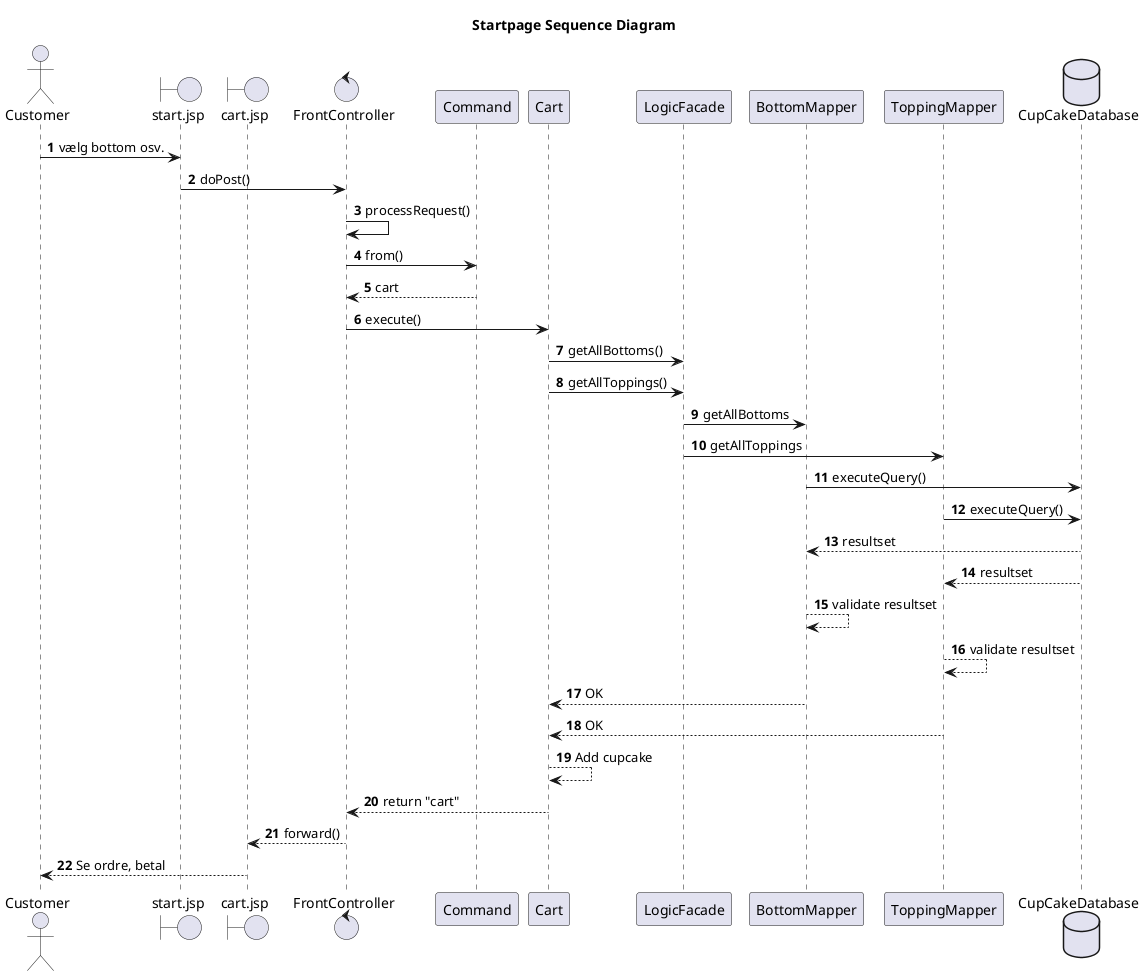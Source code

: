 @startuml
autonumber
title Startpage Sequence Diagram
actor Customer
boundary start.jsp
boundary cart.jsp
control FrontController
participant Command
participant Cart
participant LogicFacade
participant BottomMapper
Participant ToppingMapper
Database CupCakeDatabase

Customer -> start.jsp : vælg bottom osv.
start.jsp -> FrontController : doPost()
FrontController -> FrontController : processRequest()
FrontController -> Command : from()
Command --> FrontController : cart
FrontController -> Cart : execute()
Cart -> LogicFacade : getAllBottoms()
Cart -> LogicFacade : getAllToppings()
LogicFacade -> BottomMapper : getAllBottoms
LogicFacade -> ToppingMapper : getAllToppings
BottomMapper -> CupCakeDatabase : executeQuery()
ToppingMapper -> CupCakeDatabase : executeQuery()
CupCakeDatabase --> BottomMapper : resultset
CupCakeDatabase --> ToppingMapper : resultset
BottomMapper --> BottomMapper : validate resultset
ToppingMapper --> ToppingMapper : validate resultset
BottomMapper --> Cart : OK
ToppingMapper --> Cart : OK
Cart --> Cart : Add cupcake
Cart --> FrontController : return "cart"
FrontController --> cart.jsp : forward()
cart.jsp --> Customer : Se ordre, betal

@enduml